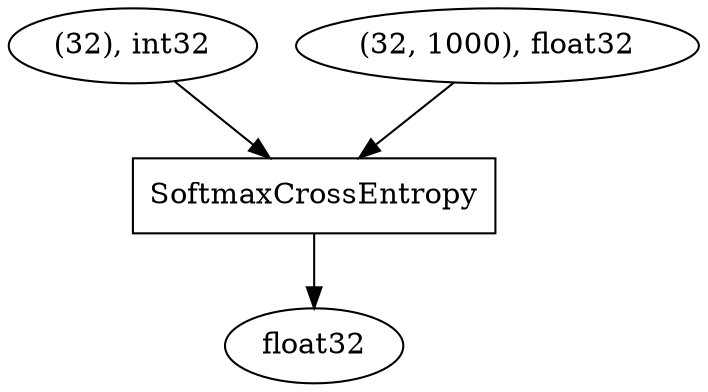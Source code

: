 digraph graphname{rankdir=TB;4650134664 [shape="oval",label="float32"];4650132424 [shape="oval",label="(32), int32"];4650132816 [shape="box",label="SoftmaxCrossEntropy"];4650134888 [shape="oval",label="(32, 1000), float32"];4650132424 -> 4650132816;4650134888 -> 4650132816;4650132816 -> 4650134664;}